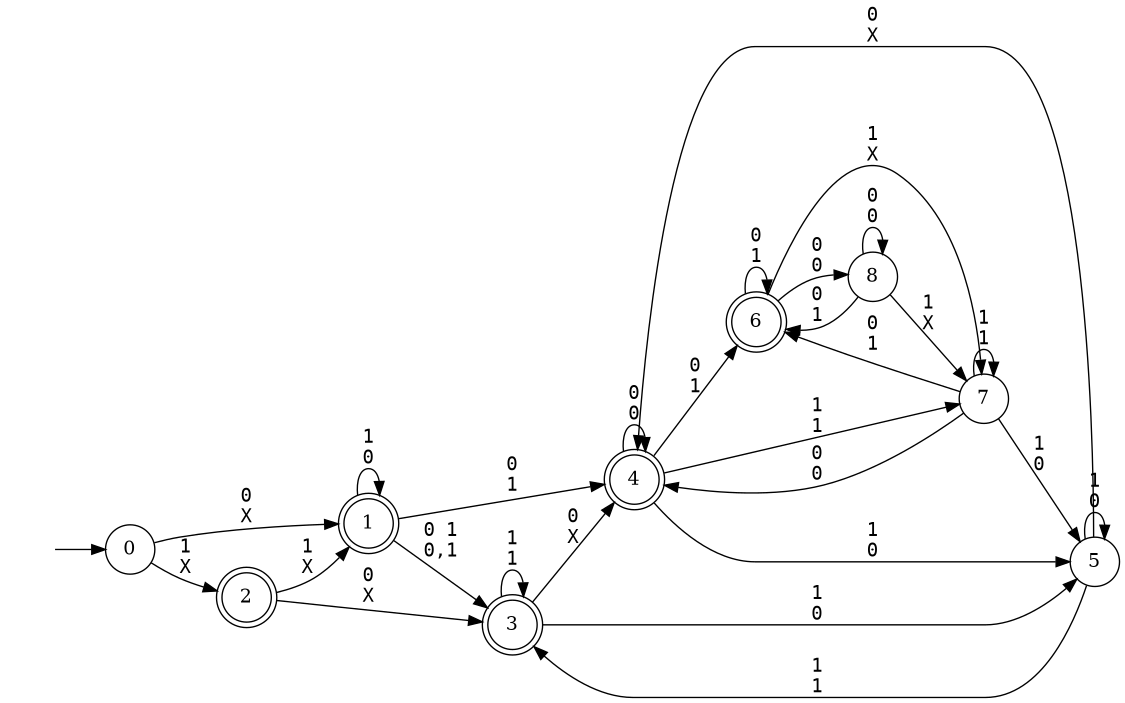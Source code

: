 digraph MONA_DFA {
 rankdir = LR;
 center = true;
 size = "7.5,10.5";
 edge [fontname = Courier];
 node [height = .5, width = .5];
 node [shape = doublecircle]; 1; 2; 3; 4; 6;
 node [shape = circle]; 0; 5; 7; 8;
 node [shape = box];
 init [shape = plaintext, label = ""];
 init -> 0;
 0 -> 1 [label="0\nX"];
 0 -> 2 [label="1\nX"];
 1 -> 1 [label="1\n0"];
 1 -> 3 [label="0 1\n0,1"];
 1 -> 4 [label="0\n1"];
 2 -> 1 [label="1\nX"];
 2 -> 3 [label="0\nX"];
 3 -> 3 [label="1\n1"];
 3 -> 4 [label="0\nX"];
 3 -> 5 [label="1\n0"];
 4 -> 4 [label="0\n0"];
 4 -> 5 [label="1\n0"];
 4 -> 6 [label="0\n1"];
 4 -> 7 [label="1\n1"];
 5 -> 3 [label="1\n1"];
 5 -> 4 [label="0\nX"];
 5 -> 5 [label="1\n0"];
 6 -> 6 [label="0\n1"];
 6 -> 7 [label="1\nX"];
 6 -> 8 [label="0\n0"];
 7 -> 4 [label="0\n0"];
 7 -> 5 [label="1\n0"];
 7 -> 6 [label="0\n1"];
 7 -> 7 [label="1\n1"];
 8 -> 6 [label="0\n1"];
 8 -> 7 [label="1\nX"];
 8 -> 8 [label="0\n0"];
}
